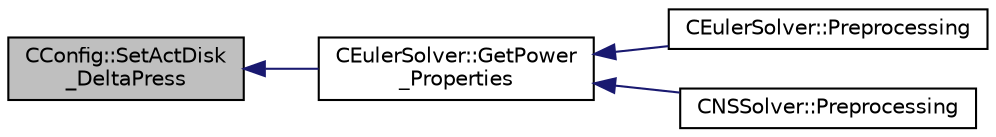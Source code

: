digraph "CConfig::SetActDisk_DeltaPress"
{
  edge [fontname="Helvetica",fontsize="10",labelfontname="Helvetica",labelfontsize="10"];
  node [fontname="Helvetica",fontsize="10",shape=record];
  rankdir="LR";
  Node14004 [label="CConfig::SetActDisk\l_DeltaPress",height=0.2,width=0.4,color="black", fillcolor="grey75", style="filled", fontcolor="black"];
  Node14004 -> Node14005 [dir="back",color="midnightblue",fontsize="10",style="solid",fontname="Helvetica"];
  Node14005 [label="CEulerSolver::GetPower\l_Properties",height=0.2,width=0.4,color="black", fillcolor="white", style="filled",URL="$class_c_euler_solver.html#ad8b538a82e5a7a7e3903ec29954b1d07",tooltip="Compute the Fan face Mach number. "];
  Node14005 -> Node14006 [dir="back",color="midnightblue",fontsize="10",style="solid",fontname="Helvetica"];
  Node14006 [label="CEulerSolver::Preprocessing",height=0.2,width=0.4,color="black", fillcolor="white", style="filled",URL="$class_c_euler_solver.html#a8b89e1bfce33284c2d8f5f00f82f3f3f",tooltip="Compute primitive variables and their gradients. "];
  Node14005 -> Node14007 [dir="back",color="midnightblue",fontsize="10",style="solid",fontname="Helvetica"];
  Node14007 [label="CNSSolver::Preprocessing",height=0.2,width=0.4,color="black", fillcolor="white", style="filled",URL="$class_c_n_s_solver.html#a028c83d18cf8520dff2f9628d8a04e4b",tooltip="Restart residual and compute gradients. "];
}

